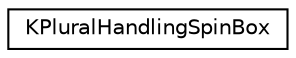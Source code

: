 digraph "Graphical Class Hierarchy"
{
  edge [fontname="Helvetica",fontsize="10",labelfontname="Helvetica",labelfontsize="10"];
  node [fontname="Helvetica",fontsize="10",shape=record];
  rankdir="LR";
  Node0 [label="KPluralHandlingSpinBox",height=0.2,width=0.4,color="black", fillcolor="white", style="filled",URL="$classKPluralHandlingSpinBox.html",tooltip="Copyright 2014 Laurent Montel montel@kde.org "];
}
